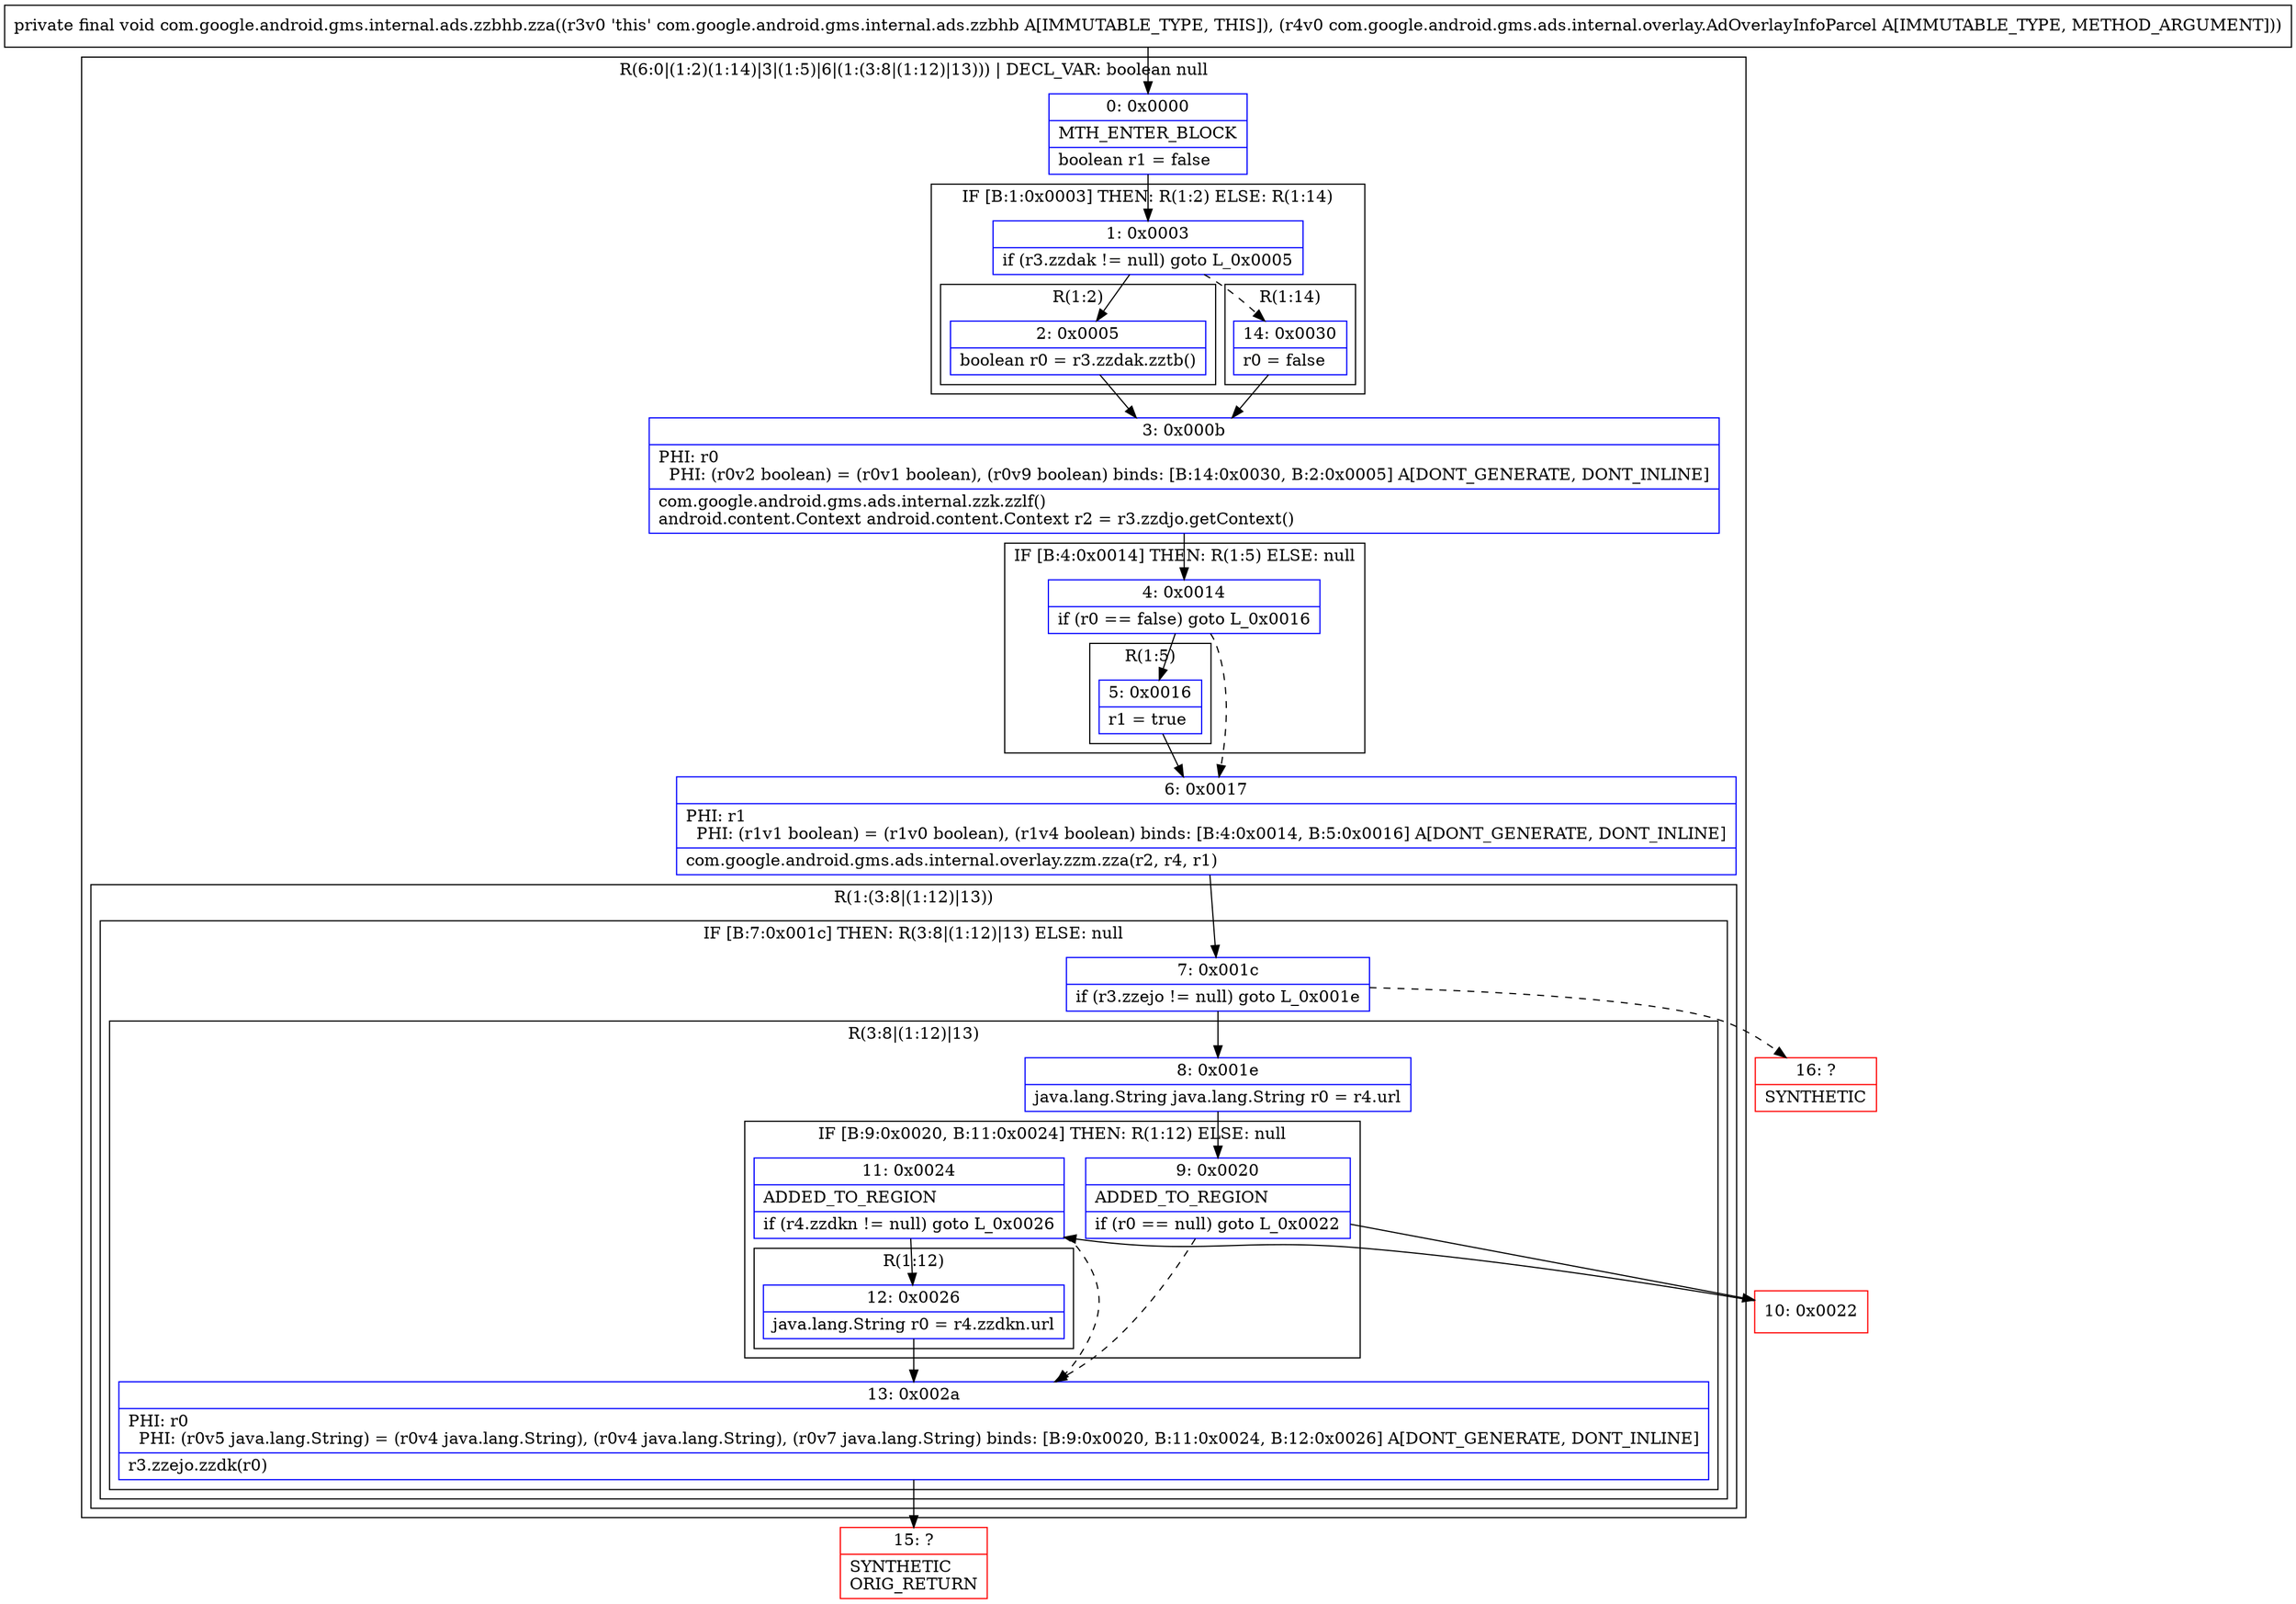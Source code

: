 digraph "CFG forcom.google.android.gms.internal.ads.zzbhb.zza(Lcom\/google\/android\/gms\/ads\/internal\/overlay\/AdOverlayInfoParcel;)V" {
subgraph cluster_Region_1485603260 {
label = "R(6:0|(1:2)(1:14)|3|(1:5)|6|(1:(3:8|(1:12)|13))) | DECL_VAR: boolean null\l";
node [shape=record,color=blue];
Node_0 [shape=record,label="{0\:\ 0x0000|MTH_ENTER_BLOCK\l|boolean r1 = false\l}"];
subgraph cluster_IfRegion_925190095 {
label = "IF [B:1:0x0003] THEN: R(1:2) ELSE: R(1:14)";
node [shape=record,color=blue];
Node_1 [shape=record,label="{1\:\ 0x0003|if (r3.zzdak != null) goto L_0x0005\l}"];
subgraph cluster_Region_718298472 {
label = "R(1:2)";
node [shape=record,color=blue];
Node_2 [shape=record,label="{2\:\ 0x0005|boolean r0 = r3.zzdak.zztb()\l}"];
}
subgraph cluster_Region_1575830808 {
label = "R(1:14)";
node [shape=record,color=blue];
Node_14 [shape=record,label="{14\:\ 0x0030|r0 = false\l}"];
}
}
Node_3 [shape=record,label="{3\:\ 0x000b|PHI: r0 \l  PHI: (r0v2 boolean) = (r0v1 boolean), (r0v9 boolean) binds: [B:14:0x0030, B:2:0x0005] A[DONT_GENERATE, DONT_INLINE]\l|com.google.android.gms.ads.internal.zzk.zzlf()\landroid.content.Context android.content.Context r2 = r3.zzdjo.getContext()\l}"];
subgraph cluster_IfRegion_807028622 {
label = "IF [B:4:0x0014] THEN: R(1:5) ELSE: null";
node [shape=record,color=blue];
Node_4 [shape=record,label="{4\:\ 0x0014|if (r0 == false) goto L_0x0016\l}"];
subgraph cluster_Region_1573032523 {
label = "R(1:5)";
node [shape=record,color=blue];
Node_5 [shape=record,label="{5\:\ 0x0016|r1 = true\l}"];
}
}
Node_6 [shape=record,label="{6\:\ 0x0017|PHI: r1 \l  PHI: (r1v1 boolean) = (r1v0 boolean), (r1v4 boolean) binds: [B:4:0x0014, B:5:0x0016] A[DONT_GENERATE, DONT_INLINE]\l|com.google.android.gms.ads.internal.overlay.zzm.zza(r2, r4, r1)\l}"];
subgraph cluster_Region_997179504 {
label = "R(1:(3:8|(1:12)|13))";
node [shape=record,color=blue];
subgraph cluster_IfRegion_1054958108 {
label = "IF [B:7:0x001c] THEN: R(3:8|(1:12)|13) ELSE: null";
node [shape=record,color=blue];
Node_7 [shape=record,label="{7\:\ 0x001c|if (r3.zzejo != null) goto L_0x001e\l}"];
subgraph cluster_Region_376289519 {
label = "R(3:8|(1:12)|13)";
node [shape=record,color=blue];
Node_8 [shape=record,label="{8\:\ 0x001e|java.lang.String java.lang.String r0 = r4.url\l}"];
subgraph cluster_IfRegion_1753643968 {
label = "IF [B:9:0x0020, B:11:0x0024] THEN: R(1:12) ELSE: null";
node [shape=record,color=blue];
Node_9 [shape=record,label="{9\:\ 0x0020|ADDED_TO_REGION\l|if (r0 == null) goto L_0x0022\l}"];
Node_11 [shape=record,label="{11\:\ 0x0024|ADDED_TO_REGION\l|if (r4.zzdkn != null) goto L_0x0026\l}"];
subgraph cluster_Region_1609834659 {
label = "R(1:12)";
node [shape=record,color=blue];
Node_12 [shape=record,label="{12\:\ 0x0026|java.lang.String r0 = r4.zzdkn.url\l}"];
}
}
Node_13 [shape=record,label="{13\:\ 0x002a|PHI: r0 \l  PHI: (r0v5 java.lang.String) = (r0v4 java.lang.String), (r0v4 java.lang.String), (r0v7 java.lang.String) binds: [B:9:0x0020, B:11:0x0024, B:12:0x0026] A[DONT_GENERATE, DONT_INLINE]\l|r3.zzejo.zzdk(r0)\l}"];
}
}
}
}
Node_10 [shape=record,color=red,label="{10\:\ 0x0022}"];
Node_15 [shape=record,color=red,label="{15\:\ ?|SYNTHETIC\lORIG_RETURN\l}"];
Node_16 [shape=record,color=red,label="{16\:\ ?|SYNTHETIC\l}"];
MethodNode[shape=record,label="{private final void com.google.android.gms.internal.ads.zzbhb.zza((r3v0 'this' com.google.android.gms.internal.ads.zzbhb A[IMMUTABLE_TYPE, THIS]), (r4v0 com.google.android.gms.ads.internal.overlay.AdOverlayInfoParcel A[IMMUTABLE_TYPE, METHOD_ARGUMENT])) }"];
MethodNode -> Node_0;
Node_0 -> Node_1;
Node_1 -> Node_2;
Node_1 -> Node_14[style=dashed];
Node_2 -> Node_3;
Node_14 -> Node_3;
Node_3 -> Node_4;
Node_4 -> Node_5;
Node_4 -> Node_6[style=dashed];
Node_5 -> Node_6;
Node_6 -> Node_7;
Node_7 -> Node_8;
Node_7 -> Node_16[style=dashed];
Node_8 -> Node_9;
Node_9 -> Node_10;
Node_9 -> Node_13[style=dashed];
Node_11 -> Node_12;
Node_11 -> Node_13[style=dashed];
Node_12 -> Node_13;
Node_13 -> Node_15;
Node_10 -> Node_11;
}

